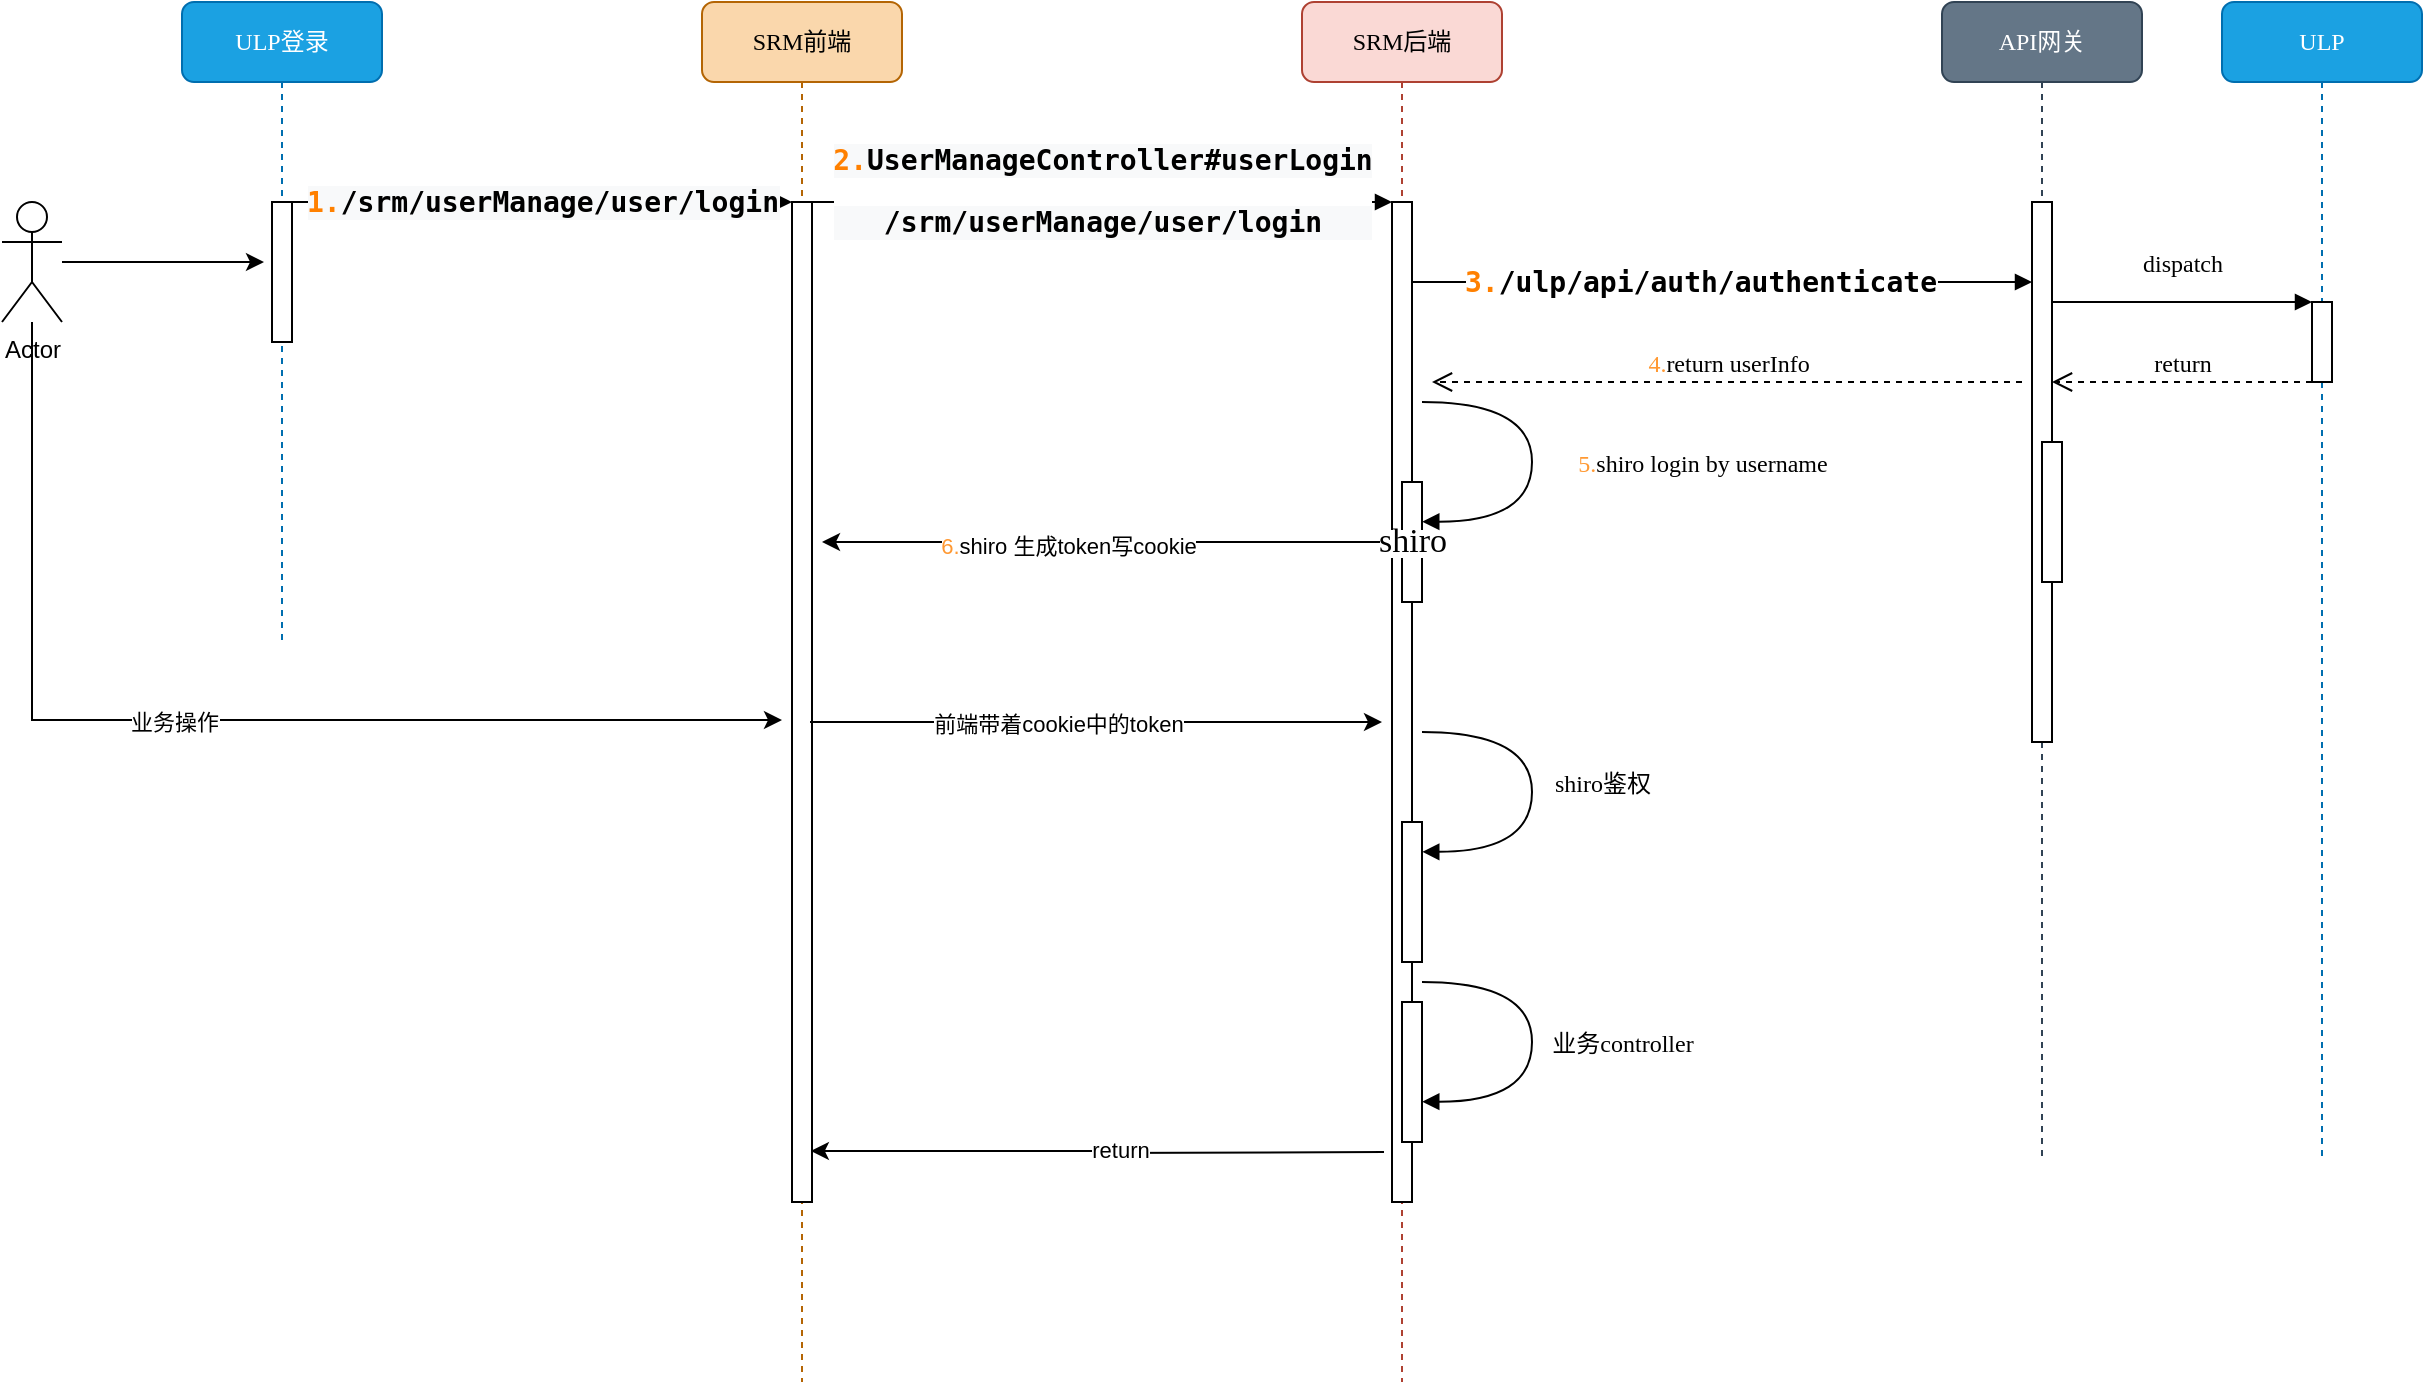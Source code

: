 <mxfile version="14.6.13" type="github">
  <diagram name="Page-1" id="13e1069c-82ec-6db2-03f1-153e76fe0fe0">
    <mxGraphModel dx="1697" dy="861" grid="1" gridSize="10" guides="1" tooltips="1" connect="1" arrows="1" fold="1" page="1" pageScale="1" pageWidth="1100" pageHeight="850" background="none" math="0" shadow="0">
      <root>
        <mxCell id="0" />
        <mxCell id="1" parent="0" />
        <mxCell id="7baba1c4bc27f4b0-2" value="SRM前端" style="shape=umlLifeline;perimeter=lifelinePerimeter;whiteSpace=wrap;html=1;container=1;collapsible=0;recursiveResize=0;outlineConnect=0;rounded=1;shadow=0;comic=0;labelBackgroundColor=none;strokeWidth=1;fontFamily=Verdana;fontSize=12;align=center;fillColor=#fad7ac;strokeColor=#b46504;" parent="1" vertex="1">
          <mxGeometry x="440" y="80" width="100" height="690" as="geometry" />
        </mxCell>
        <mxCell id="7baba1c4bc27f4b0-10" value="" style="html=1;points=[];perimeter=orthogonalPerimeter;rounded=0;shadow=0;comic=0;labelBackgroundColor=none;strokeWidth=1;fontFamily=Verdana;fontSize=12;align=center;" parent="7baba1c4bc27f4b0-2" vertex="1">
          <mxGeometry x="45" y="100" width="10" height="500" as="geometry" />
        </mxCell>
        <mxCell id="7baba1c4bc27f4b0-3" value="SRM后端" style="shape=umlLifeline;perimeter=lifelinePerimeter;whiteSpace=wrap;html=1;container=1;collapsible=0;recursiveResize=0;outlineConnect=0;rounded=1;shadow=0;comic=0;labelBackgroundColor=none;strokeWidth=1;fontFamily=Verdana;fontSize=12;align=center;fillColor=#fad9d5;strokeColor=#ae4132;" parent="1" vertex="1">
          <mxGeometry x="740" y="80" width="100" height="690" as="geometry" />
        </mxCell>
        <mxCell id="7baba1c4bc27f4b0-13" value="" style="html=1;points=[];perimeter=orthogonalPerimeter;rounded=0;shadow=0;comic=0;labelBackgroundColor=none;strokeWidth=1;fontFamily=Verdana;fontSize=12;align=center;" parent="7baba1c4bc27f4b0-3" vertex="1">
          <mxGeometry x="45" y="100" width="10" height="500" as="geometry" />
        </mxCell>
        <mxCell id="7baba1c4bc27f4b0-4" value="API网关" style="shape=umlLifeline;perimeter=lifelinePerimeter;whiteSpace=wrap;html=1;container=1;collapsible=0;recursiveResize=0;outlineConnect=0;rounded=1;shadow=0;comic=0;labelBackgroundColor=none;strokeWidth=1;fontFamily=Verdana;fontSize=12;align=center;fillColor=#647687;strokeColor=#314354;fontColor=#ffffff;" parent="1" vertex="1">
          <mxGeometry x="1060" y="80" width="100" height="580" as="geometry" />
        </mxCell>
        <mxCell id="7baba1c4bc27f4b0-5" value="ULP" style="shape=umlLifeline;perimeter=lifelinePerimeter;whiteSpace=wrap;html=1;container=1;collapsible=0;recursiveResize=0;outlineConnect=0;rounded=1;shadow=0;comic=0;labelBackgroundColor=none;strokeWidth=1;fontFamily=Verdana;fontSize=12;align=center;fillColor=#1ba1e2;strokeColor=#006EAF;fontColor=#ffffff;" parent="1" vertex="1">
          <mxGeometry x="1200" y="80" width="100" height="580" as="geometry" />
        </mxCell>
        <mxCell id="7baba1c4bc27f4b0-8" value="ULP登录" style="shape=umlLifeline;perimeter=lifelinePerimeter;whiteSpace=wrap;html=1;container=1;collapsible=0;recursiveResize=0;outlineConnect=0;rounded=1;shadow=0;comic=0;labelBackgroundColor=none;strokeWidth=1;fontFamily=Verdana;fontSize=12;align=center;fillColor=#1ba1e2;strokeColor=#006EAF;fontColor=#ffffff;" parent="1" vertex="1">
          <mxGeometry x="180" y="80" width="100" height="320" as="geometry" />
        </mxCell>
        <mxCell id="7baba1c4bc27f4b0-9" value="" style="html=1;points=[];perimeter=orthogonalPerimeter;rounded=0;shadow=0;comic=0;labelBackgroundColor=none;strokeWidth=1;fontFamily=Verdana;fontSize=12;align=center;" parent="7baba1c4bc27f4b0-8" vertex="1">
          <mxGeometry x="45" y="100" width="10" height="70" as="geometry" />
        </mxCell>
        <mxCell id="7baba1c4bc27f4b0-16" value="" style="html=1;points=[];perimeter=orthogonalPerimeter;rounded=0;shadow=0;comic=0;labelBackgroundColor=none;strokeWidth=1;fontFamily=Verdana;fontSize=12;align=center;" parent="1" vertex="1">
          <mxGeometry x="1105" y="180" width="10" height="270" as="geometry" />
        </mxCell>
        <mxCell id="7baba1c4bc27f4b0-17" value="" style="html=1;verticalAlign=bottom;endArrow=block;labelBackgroundColor=none;fontFamily=Verdana;fontSize=12;edgeStyle=elbowEdgeStyle;elbow=vertical;" parent="1" source="7baba1c4bc27f4b0-13" target="7baba1c4bc27f4b0-16" edge="1">
          <mxGeometry relative="1" as="geometry">
            <mxPoint x="850" y="220" as="sourcePoint" />
            <Array as="points">
              <mxPoint x="800" y="220" />
            </Array>
          </mxGeometry>
        </mxCell>
        <mxCell id="RFSvrGeNP7GwLWuECoFu-15" value="&lt;pre style=&quot;font-family: &amp;#34;source code pro&amp;#34; , monospace ; font-size: 10.5pt&quot;&gt;&lt;span style=&quot;background-color: rgb(255 , 255 , 255)&quot;&gt;&lt;font color=&quot;#ff8000&quot;&gt;3.&lt;/font&gt;/ulp/api/auth/authenticate&lt;/span&gt;&lt;/pre&gt;" style="edgeLabel;html=1;align=center;verticalAlign=middle;resizable=0;points=[];labelBackgroundColor=none;fontStyle=1" vertex="1" connectable="0" parent="7baba1c4bc27f4b0-17">
          <mxGeometry x="-0.096" y="-4" relative="1" as="geometry">
            <mxPoint x="4" y="-4" as="offset" />
          </mxGeometry>
        </mxCell>
        <mxCell id="7baba1c4bc27f4b0-19" value="" style="html=1;points=[];perimeter=orthogonalPerimeter;rounded=0;shadow=0;comic=0;labelBackgroundColor=none;strokeWidth=1;fontFamily=Verdana;fontSize=12;align=center;" parent="1" vertex="1">
          <mxGeometry x="1245" y="230" width="10" height="40" as="geometry" />
        </mxCell>
        <mxCell id="7baba1c4bc27f4b0-20" value="dispatch" style="html=1;verticalAlign=bottom;endArrow=block;entryX=0;entryY=0;labelBackgroundColor=none;fontFamily=Verdana;fontSize=12;edgeStyle=elbowEdgeStyle;elbow=vertical;" parent="1" source="7baba1c4bc27f4b0-16" target="7baba1c4bc27f4b0-19" edge="1">
          <mxGeometry y="10" relative="1" as="geometry">
            <mxPoint x="1170" y="230" as="sourcePoint" />
            <mxPoint as="offset" />
          </mxGeometry>
        </mxCell>
        <mxCell id="7baba1c4bc27f4b0-21" value="return" style="html=1;verticalAlign=bottom;endArrow=open;dashed=1;endSize=8;labelBackgroundColor=none;fontFamily=Verdana;fontSize=12;edgeStyle=elbowEdgeStyle;elbow=vertical;" parent="1" source="7baba1c4bc27f4b0-19" target="7baba1c4bc27f4b0-16" edge="1">
          <mxGeometry relative="1" as="geometry">
            <mxPoint x="1170" y="306" as="targetPoint" />
            <Array as="points">
              <mxPoint x="1170" y="270" />
              <mxPoint x="1220" y="260" />
            </Array>
          </mxGeometry>
        </mxCell>
        <mxCell id="RFSvrGeNP7GwLWuECoFu-20" style="edgeStyle=orthogonalEdgeStyle;rounded=0;orthogonalLoop=1;jettySize=auto;html=1;" edge="1" parent="1" source="7baba1c4bc27f4b0-28">
          <mxGeometry relative="1" as="geometry">
            <mxPoint x="500" y="350" as="targetPoint" />
            <Array as="points" />
          </mxGeometry>
        </mxCell>
        <mxCell id="RFSvrGeNP7GwLWuECoFu-21" value="&lt;font color=&quot;#ff9933&quot;&gt;6.&lt;/font&gt;shiro 生成token写cookie" style="edgeLabel;html=1;align=center;verticalAlign=middle;resizable=0;points=[];" vertex="1" connectable="0" parent="RFSvrGeNP7GwLWuECoFu-20">
          <mxGeometry x="0.412" y="1" relative="1" as="geometry">
            <mxPoint x="37" as="offset" />
          </mxGeometry>
        </mxCell>
        <mxCell id="7baba1c4bc27f4b0-28" value="&lt;span style=&quot;background-color: rgb(255 , 255 , 255)&quot;&gt;&lt;font style=&quot;font-size: 17px&quot;&gt;shiro&lt;/font&gt;&lt;/span&gt;" style="html=1;points=[];perimeter=orthogonalPerimeter;rounded=0;shadow=0;comic=0;labelBackgroundColor=none;strokeWidth=1;fontFamily=Verdana;fontSize=12;align=center;" parent="1" vertex="1">
          <mxGeometry x="790" y="320" width="10" height="60" as="geometry" />
        </mxCell>
        <mxCell id="7baba1c4bc27f4b0-11" value="&lt;pre style=&quot;font-family: &amp;#34;source code pro&amp;#34; , monospace ; font-size: 10.5pt&quot;&gt;&lt;br&gt;&lt;/pre&gt;" style="html=1;verticalAlign=bottom;endArrow=block;entryX=0;entryY=0;labelBackgroundColor=none;fontFamily=Verdana;fontSize=12;edgeStyle=elbowEdgeStyle;elbow=vertical;" parent="1" source="7baba1c4bc27f4b0-9" target="7baba1c4bc27f4b0-10" edge="1">
          <mxGeometry x="-0.56" y="10" relative="1" as="geometry">
            <mxPoint x="340" y="190" as="sourcePoint" />
            <mxPoint as="offset" />
          </mxGeometry>
        </mxCell>
        <mxCell id="RFSvrGeNP7GwLWuECoFu-11" value="&lt;pre style=&quot;background-color: rgb(248 , 249 , 250) ; font-family: &amp;#34;source code pro&amp;#34; , monospace ; font-size: 10.5pt&quot;&gt;&lt;b&gt;&lt;font color=&quot;#ff8000&quot;&gt;1.&lt;/font&gt;/srm/userManage/user/login&lt;/b&gt;&lt;/pre&gt;" style="edgeLabel;html=1;align=center;verticalAlign=middle;resizable=0;points=[];" vertex="1" connectable="0" parent="7baba1c4bc27f4b0-11">
          <mxGeometry x="0.089" y="4" relative="1" as="geometry">
            <mxPoint x="-11" y="4" as="offset" />
          </mxGeometry>
        </mxCell>
        <mxCell id="7baba1c4bc27f4b0-14" value="" style="html=1;verticalAlign=bottom;endArrow=block;entryX=0;entryY=0;labelBackgroundColor=none;fontFamily=Verdana;fontSize=12;edgeStyle=elbowEdgeStyle;elbow=vertical;" parent="1" source="7baba1c4bc27f4b0-10" target="7baba1c4bc27f4b0-13" edge="1">
          <mxGeometry relative="1" as="geometry">
            <mxPoint x="570" y="200" as="sourcePoint" />
          </mxGeometry>
        </mxCell>
        <mxCell id="RFSvrGeNP7GwLWuECoFu-10" value="&lt;pre style=&quot;background-color: rgb(248 , 249 , 250)&quot;&gt;&lt;font face=&quot;source code pro, monospace&quot;&gt;&lt;span style=&quot;font-size: 14px&quot;&gt;&lt;b&gt;&lt;font color=&quot;#ff8000&quot;&gt;2.&lt;/font&gt;UserManageController#userLogin&lt;/b&gt;&lt;/span&gt;&lt;/font&gt;&lt;b style=&quot;font-family: &amp;#34;source code pro&amp;#34; , monospace ; font-size: 10.5pt&quot;&gt;&lt;br&gt;&lt;/b&gt;&lt;/pre&gt;&lt;pre style=&quot;background-color: rgb(248 , 249 , 250) ; font-family: &amp;#34;source code pro&amp;#34; , monospace ; font-size: 10.5pt&quot;&gt;&lt;b&gt;/srm/userManage/user/login&lt;/b&gt;&lt;/pre&gt;" style="edgeLabel;html=1;align=center;verticalAlign=middle;resizable=0;points=[];" vertex="1" connectable="0" parent="7baba1c4bc27f4b0-14">
          <mxGeometry x="0.095" y="4" relative="1" as="geometry">
            <mxPoint x="-14" as="offset" />
          </mxGeometry>
        </mxCell>
        <mxCell id="7baba1c4bc27f4b0-34" value="" style="html=1;points=[];perimeter=orthogonalPerimeter;rounded=0;shadow=0;comic=0;labelBackgroundColor=none;strokeWidth=1;fontFamily=Verdana;fontSize=12;align=center;" parent="1" vertex="1">
          <mxGeometry x="1110" y="300" width="10" height="70" as="geometry" />
        </mxCell>
        <mxCell id="RFSvrGeNP7GwLWuECoFu-22" style="edgeStyle=orthogonalEdgeStyle;rounded=0;orthogonalLoop=1;jettySize=auto;html=1;" edge="1" parent="1" source="RFSvrGeNP7GwLWuECoFu-1">
          <mxGeometry relative="1" as="geometry">
            <mxPoint x="221" y="210" as="targetPoint" />
          </mxGeometry>
        </mxCell>
        <mxCell id="RFSvrGeNP7GwLWuECoFu-23" style="edgeStyle=orthogonalEdgeStyle;rounded=0;orthogonalLoop=1;jettySize=auto;html=1;" edge="1" parent="1" source="RFSvrGeNP7GwLWuECoFu-1">
          <mxGeometry relative="1" as="geometry">
            <mxPoint x="480" y="439" as="targetPoint" />
            <Array as="points">
              <mxPoint x="105" y="439" />
            </Array>
          </mxGeometry>
        </mxCell>
        <mxCell id="RFSvrGeNP7GwLWuECoFu-24" value="业务操作" style="edgeLabel;html=1;align=center;verticalAlign=middle;resizable=0;points=[];" vertex="1" connectable="0" parent="RFSvrGeNP7GwLWuECoFu-23">
          <mxGeometry x="0.251" y="-1" relative="1" as="geometry">
            <mxPoint x="-89" as="offset" />
          </mxGeometry>
        </mxCell>
        <mxCell id="RFSvrGeNP7GwLWuECoFu-1" value="Actor" style="shape=umlActor;verticalLabelPosition=bottom;verticalAlign=top;html=1;outlineConnect=0;" vertex="1" parent="1">
          <mxGeometry x="90" y="180" width="30" height="60" as="geometry" />
        </mxCell>
        <mxCell id="RFSvrGeNP7GwLWuECoFu-18" value="&lt;font color=&quot;#ff9933&quot;&gt;4.&lt;/font&gt;return userInfo" style="html=1;verticalAlign=bottom;endArrow=open;dashed=1;endSize=8;labelBackgroundColor=none;fontFamily=Verdana;fontSize=12;edgeStyle=elbowEdgeStyle;elbow=vertical;" edge="1" parent="1">
          <mxGeometry relative="1" as="geometry">
            <mxPoint x="805" y="270" as="targetPoint" />
            <Array as="points">
              <mxPoint x="805" y="270" />
              <mxPoint x="815" y="265" />
              <mxPoint x="1045" y="265" />
              <mxPoint x="1075" y="265" />
            </Array>
            <mxPoint x="1100" y="270" as="sourcePoint" />
          </mxGeometry>
        </mxCell>
        <mxCell id="RFSvrGeNP7GwLWuECoFu-19" value="&lt;font color=&quot;#ff9933&quot;&gt;5.&lt;/font&gt;shiro login by username" style="html=1;verticalAlign=bottom;endArrow=block;labelBackgroundColor=none;fontFamily=Verdana;fontSize=12;elbow=vertical;edgeStyle=orthogonalEdgeStyle;curved=1;entryX=1.014;entryY=0.331;entryPerimeter=0;exitX=1.038;exitY=0.345;exitPerimeter=0;entryDx=0;entryDy=0;" edge="1" parent="1" target="7baba1c4bc27f4b0-28">
          <mxGeometry x="0.119" y="85" relative="1" as="geometry">
            <mxPoint x="800.0" y="280.0" as="sourcePoint" />
            <mxPoint x="804.62" y="317.92" as="targetPoint" />
            <Array as="points">
              <mxPoint x="855" y="280" />
              <mxPoint x="855" y="340" />
            </Array>
            <mxPoint as="offset" />
          </mxGeometry>
        </mxCell>
        <mxCell id="RFSvrGeNP7GwLWuECoFu-25" value="" style="html=1;points=[];perimeter=orthogonalPerimeter;rounded=0;shadow=0;comic=0;labelBackgroundColor=none;strokeWidth=1;fontFamily=Verdana;fontSize=12;align=center;" vertex="1" parent="1">
          <mxGeometry x="790" y="490" width="10" height="70" as="geometry" />
        </mxCell>
        <mxCell id="RFSvrGeNP7GwLWuECoFu-28" value="shiro鉴权" style="html=1;verticalAlign=bottom;endArrow=block;labelBackgroundColor=none;fontFamily=Verdana;fontSize=12;elbow=vertical;edgeStyle=orthogonalEdgeStyle;curved=1;entryX=1.014;entryY=0.331;entryPerimeter=0;exitX=1.038;exitY=0.345;exitPerimeter=0;entryDx=0;entryDy=0;" edge="1" parent="1">
          <mxGeometry x="0.06" y="35" relative="1" as="geometry">
            <mxPoint x="800" y="445.05" as="sourcePoint" />
            <mxPoint x="800.14" y="504.91" as="targetPoint" />
            <Array as="points">
              <mxPoint x="855" y="445.05" />
              <mxPoint x="855" y="505.05" />
            </Array>
            <mxPoint as="offset" />
          </mxGeometry>
        </mxCell>
        <mxCell id="RFSvrGeNP7GwLWuECoFu-29" style="edgeStyle=orthogonalEdgeStyle;rounded=0;orthogonalLoop=1;jettySize=auto;html=1;" edge="1" parent="1">
          <mxGeometry relative="1" as="geometry">
            <mxPoint x="510" y="440" as="sourcePoint" />
            <mxPoint x="780" y="440" as="targetPoint" />
            <Array as="points">
              <mxPoint x="494" y="440" />
            </Array>
          </mxGeometry>
        </mxCell>
        <mxCell id="RFSvrGeNP7GwLWuECoFu-30" value="前端带着cookie中的token" style="edgeLabel;html=1;align=center;verticalAlign=middle;resizable=0;points=[];" vertex="1" connectable="0" parent="RFSvrGeNP7GwLWuECoFu-29">
          <mxGeometry x="0.251" y="-1" relative="1" as="geometry">
            <mxPoint x="-49" as="offset" />
          </mxGeometry>
        </mxCell>
        <mxCell id="RFSvrGeNP7GwLWuECoFu-31" value="" style="html=1;points=[];perimeter=orthogonalPerimeter;rounded=0;shadow=0;comic=0;labelBackgroundColor=none;strokeWidth=1;fontFamily=Verdana;fontSize=12;align=center;" vertex="1" parent="1">
          <mxGeometry x="790" y="580" width="10" height="70" as="geometry" />
        </mxCell>
        <mxCell id="RFSvrGeNP7GwLWuECoFu-32" value="业务controller" style="html=1;verticalAlign=bottom;endArrow=block;labelBackgroundColor=none;fontFamily=Verdana;fontSize=12;elbow=vertical;edgeStyle=orthogonalEdgeStyle;curved=1;entryX=1.014;entryY=0.331;entryPerimeter=0;exitX=1.038;exitY=0.345;exitPerimeter=0;entryDx=0;entryDy=0;" edge="1" parent="1">
          <mxGeometry x="0.119" y="45" relative="1" as="geometry">
            <mxPoint x="800" y="570" as="sourcePoint" />
            <mxPoint x="800.14" y="629.86" as="targetPoint" />
            <Array as="points">
              <mxPoint x="855" y="570" />
              <mxPoint x="855" y="630" />
            </Array>
            <mxPoint as="offset" />
          </mxGeometry>
        </mxCell>
        <mxCell id="RFSvrGeNP7GwLWuECoFu-33" style="edgeStyle=orthogonalEdgeStyle;rounded=0;orthogonalLoop=1;jettySize=auto;html=1;entryX=0.943;entryY=0.949;entryDx=0;entryDy=0;entryPerimeter=0;" edge="1" parent="1" target="7baba1c4bc27f4b0-10">
          <mxGeometry relative="1" as="geometry">
            <mxPoint x="781" y="655" as="sourcePoint" />
            <mxPoint x="560" y="664" as="targetPoint" />
          </mxGeometry>
        </mxCell>
        <mxCell id="RFSvrGeNP7GwLWuECoFu-34" value="return" style="edgeLabel;html=1;align=center;verticalAlign=middle;resizable=0;points=[];" vertex="1" connectable="0" parent="RFSvrGeNP7GwLWuECoFu-33">
          <mxGeometry x="-0.081" y="-2" relative="1" as="geometry">
            <mxPoint as="offset" />
          </mxGeometry>
        </mxCell>
      </root>
    </mxGraphModel>
  </diagram>
</mxfile>
